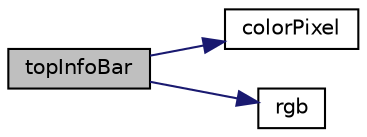 digraph "topInfoBar"
{
  edge [fontname="Helvetica",fontsize="10",labelfontname="Helvetica",labelfontsize="10"];
  node [fontname="Helvetica",fontsize="10",shape=record];
  rankdir="LR";
  Node35 [label="topInfoBar",height=0.2,width=0.4,color="black", fillcolor="grey75", style="filled", fontcolor="black"];
  Node35 -> Node36 [color="midnightblue",fontsize="10",style="solid",fontname="Helvetica"];
  Node36 [label="colorPixel",height=0.2,width=0.4,color="black", fillcolor="white", style="filled",URL="$group__video__gr.html#ga14840e6cba314a5c6122c1ddde7261f2"];
  Node35 -> Node37 [color="midnightblue",fontsize="10",style="solid",fontname="Helvetica"];
  Node37 [label="rgb",height=0.2,width=0.4,color="black", fillcolor="white", style="filled",URL="$video__gr_8c.html#a8ac8469511c64983e8f0a678a14f0e36"];
}
